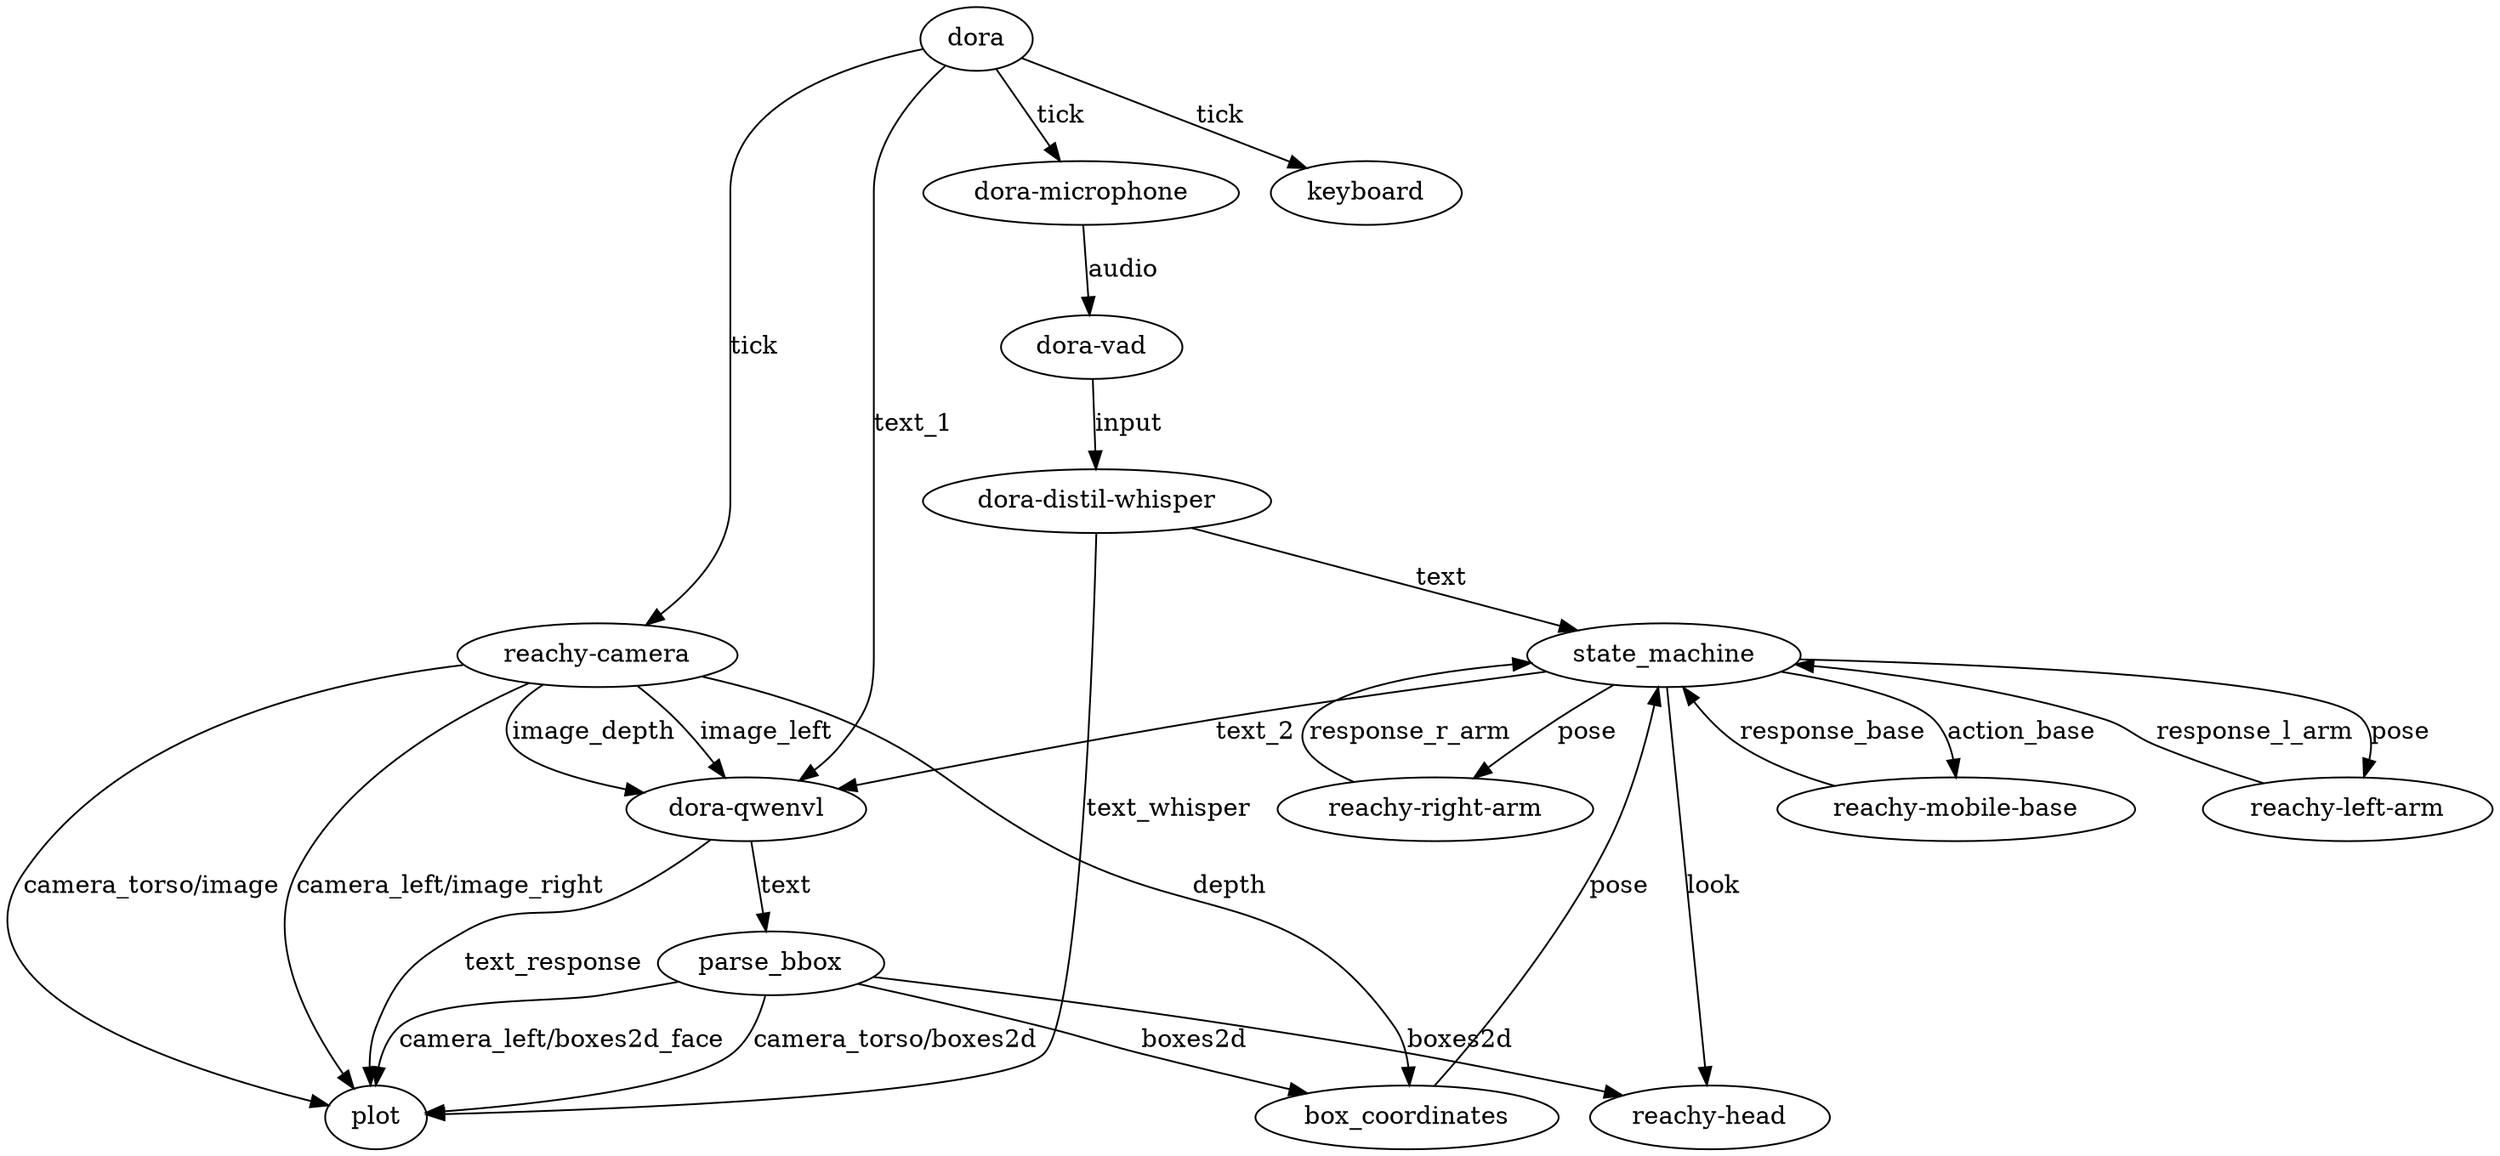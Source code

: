 digraph "reachy-dataflow" {
	"dora-microphone" [label="dora-microphone"]
	dora -> "dora-microphone" [label=tick]
	"dora-vad" [label="dora-vad"]
	"dora-microphone" -> "dora-vad" [label=audio]
	"dora-distil-whisper" [label="dora-distil-whisper"]
	"dora-vad" -> "dora-distil-whisper" [label=input]
	"reachy-mobile-base" [label="reachy-mobile-base"]
	state_machine -> "reachy-mobile-base" [label=action_base]
	"reachy-left-arm" [label="reachy-left-arm"]
	state_machine -> "reachy-left-arm" [label=pose]
	"reachy-right-arm" [label="reachy-right-arm"]
	state_machine -> "reachy-right-arm" [label=pose]
	"reachy-camera" [label="reachy-camera"]
	dora -> "reachy-camera" [label=tick]
	"reachy-head" [label="reachy-head"]
	parse_bbox -> "reachy-head" [label=boxes2d]
	state_machine -> "reachy-head" [label=look]
	plot [label=plot]
	"reachy-camera" -> plot [label="camera_left/image_right"]
	"reachy-camera" -> plot [label="camera_torso/image"]
	"dora-qwenvl" -> plot [label=text_response]
	"dora-distil-whisper" -> plot [label=text_whisper]
	parse_bbox -> plot [label="camera_torso/boxes2d"]
	parse_bbox -> plot [label="camera_left/boxes2d_face"]
	"dora-qwenvl" [label="dora-qwenvl"]
	dora -> "dora-qwenvl" [label=text_1]
	"reachy-camera" -> "dora-qwenvl" [label=image_depth]
	"reachy-camera" -> "dora-qwenvl" [label=image_left]
	state_machine -> "dora-qwenvl" [label=text_2]
	parse_bbox [label=parse_bbox]
	"dora-qwenvl" -> parse_bbox [label=text]
	box_coordinates [label=box_coordinates]
	"reachy-camera" -> box_coordinates [label=depth]
	parse_bbox -> box_coordinates [label=boxes2d]
	keyboard [label=keyboard]
	dora -> keyboard [label=tick]
	state_machine [label=state_machine]
	"dora-distil-whisper" -> state_machine [label=text]
	"reachy-mobile-base" -> state_machine [label=response_base]
	"reachy-right-arm" -> state_machine [label=response_r_arm]
	"reachy-left-arm" -> state_machine [label=response_l_arm]
	box_coordinates -> state_machine [label=pose]
}
